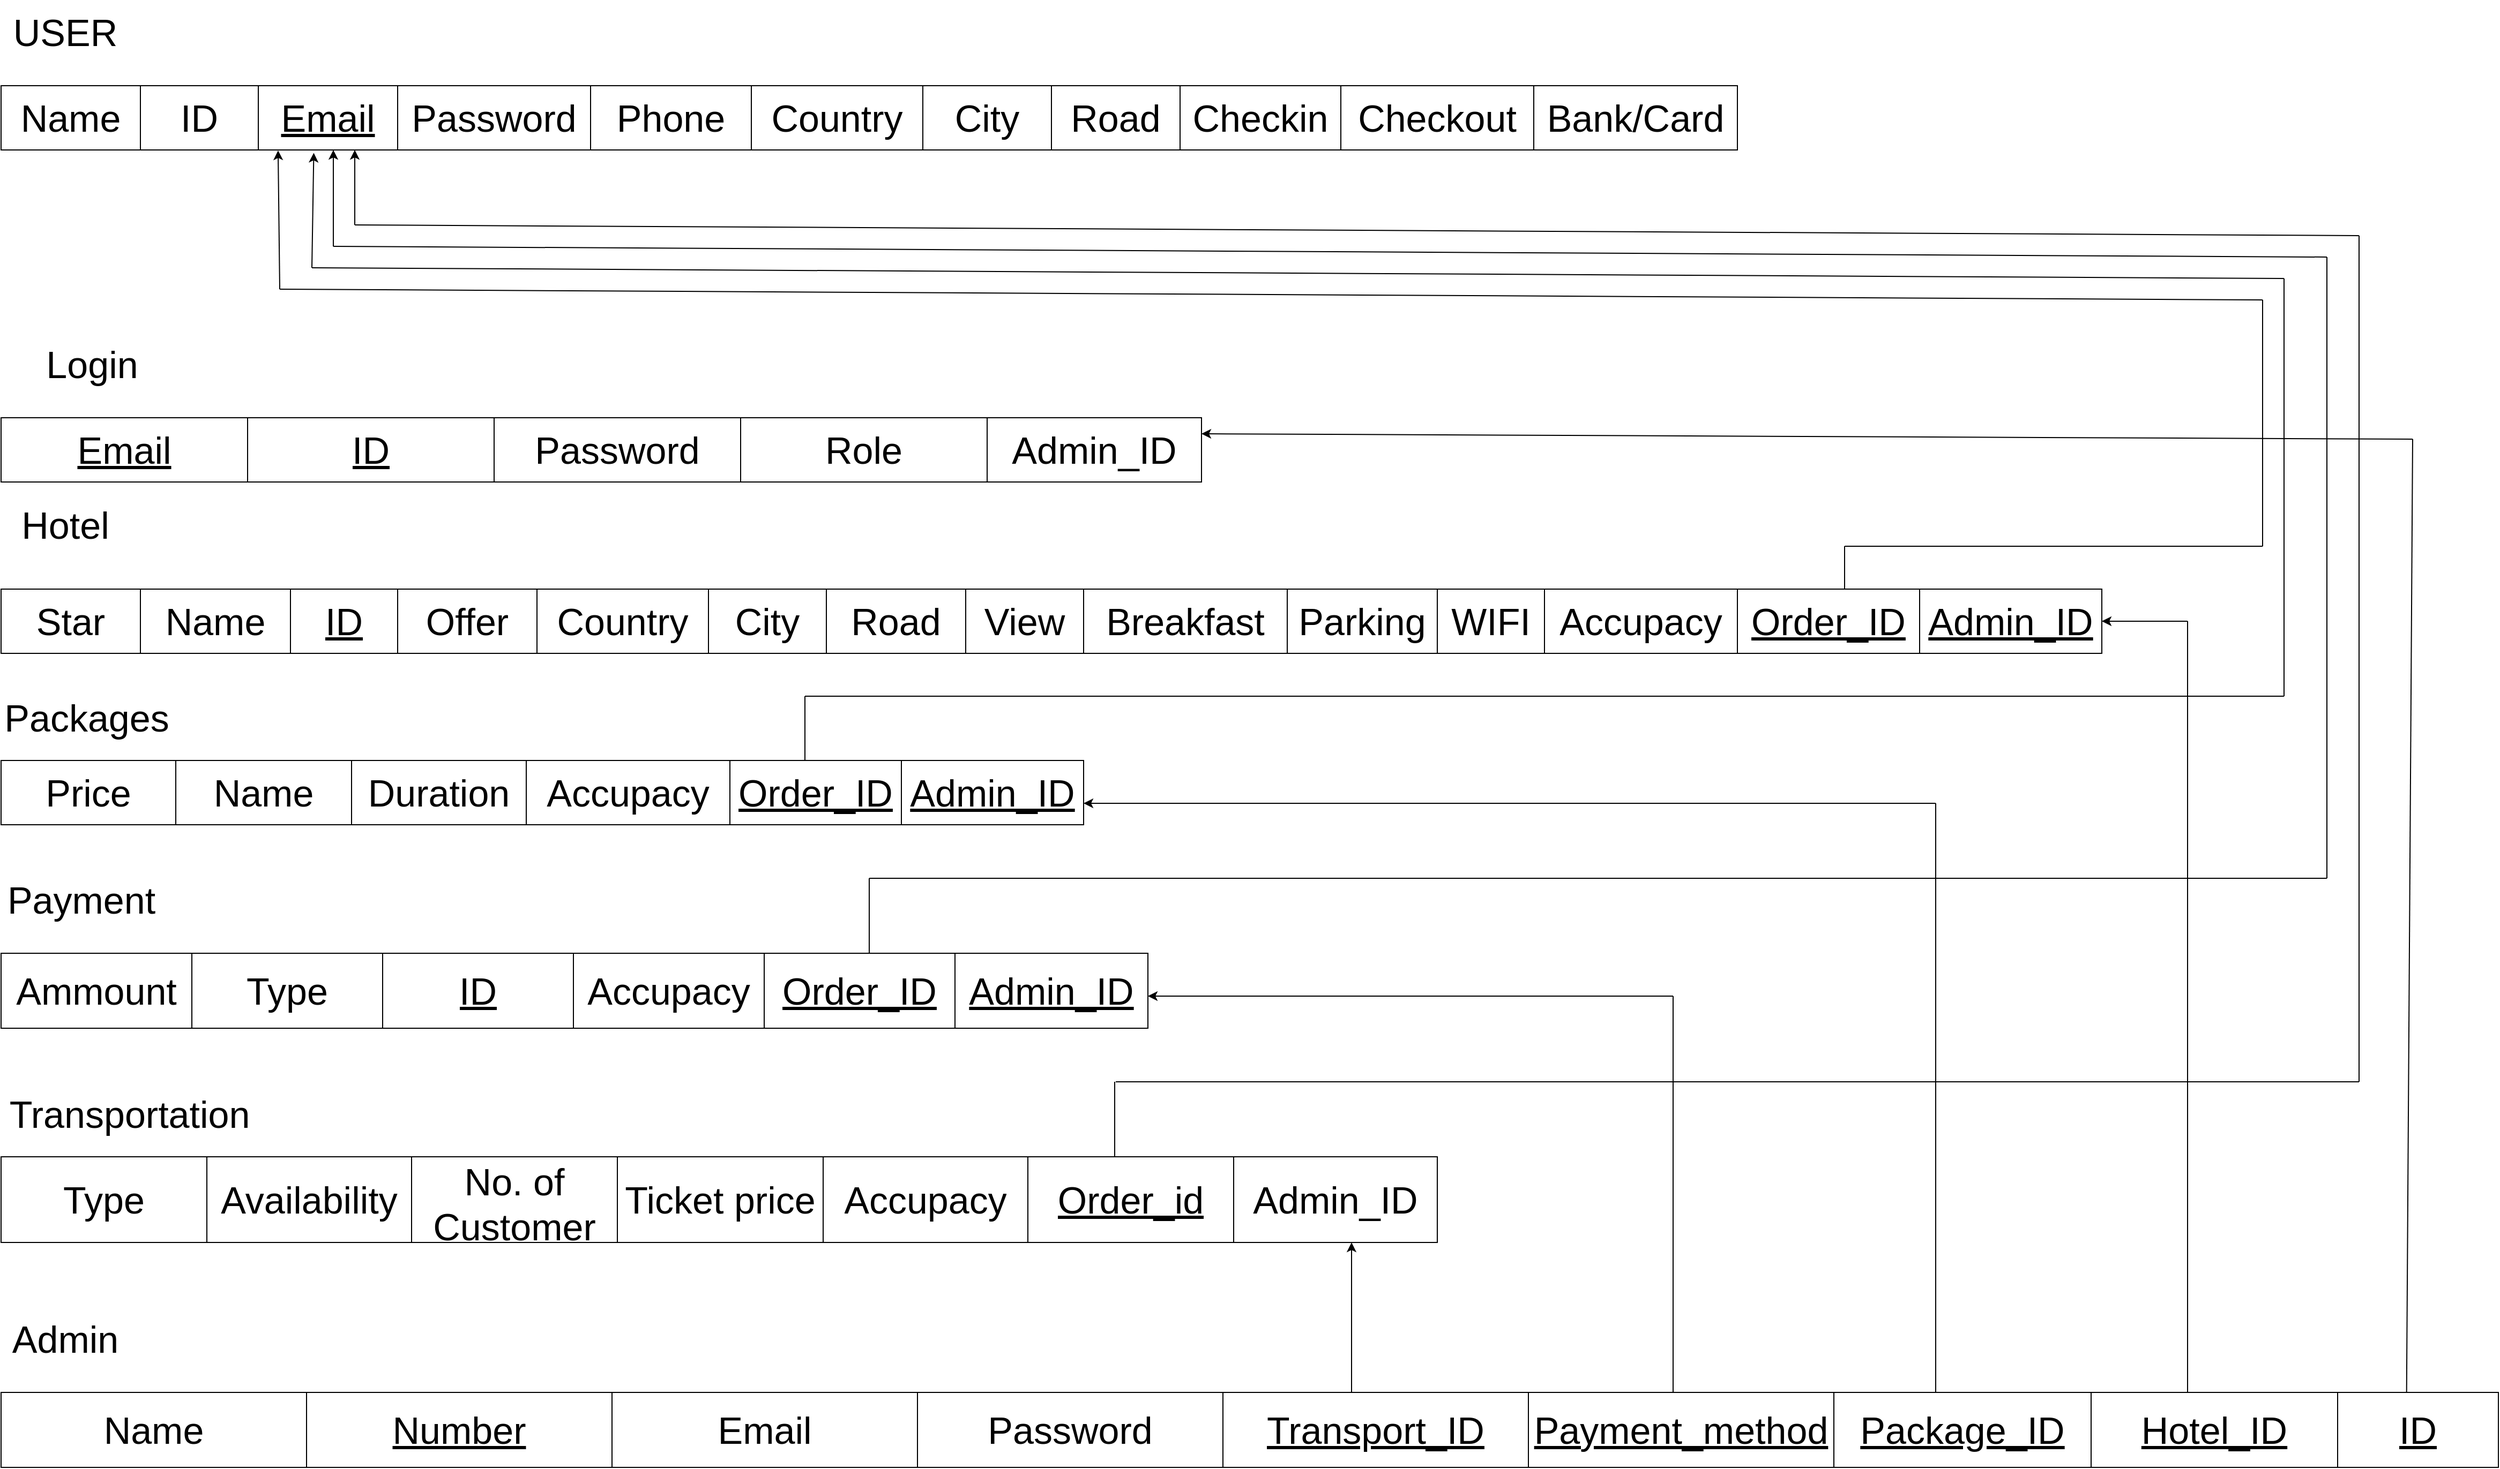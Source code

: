 <mxfile version="17.4.2" type="device"><diagram name="Page-1" id="97916047-d0de-89f5-080d-49f4d83e522f"><mxGraphModel dx="3104" dy="1526" grid="0" gridSize="10" guides="1" tooltips="1" connect="1" arrows="1" fold="1" page="1" pageScale="1.5" pageWidth="1654" pageHeight="1169" math="0" shadow="0"><root><mxCell id="0"/><mxCell id="1" parent="0"/><mxCell id="LnKYtrs2HRz7JlN1SOIU-56" value="&lt;font style=&quot;font-size: 35px&quot;&gt;Name&lt;/font&gt;" style="rounded=0;whiteSpace=wrap;html=1;" vertex="1" parent="1"><mxGeometry x="40" y="80" width="130" height="60" as="geometry"/></mxCell><mxCell id="LnKYtrs2HRz7JlN1SOIU-58" value="&lt;font style=&quot;font-size: 35px&quot;&gt;ID&lt;/font&gt;" style="rounded=0;whiteSpace=wrap;html=1;fontSize=35;" vertex="1" parent="1"><mxGeometry x="170" y="80" width="110" height="60" as="geometry"/></mxCell><mxCell id="LnKYtrs2HRz7JlN1SOIU-61" value="Password" style="rounded=0;whiteSpace=wrap;html=1;fontSize=35;" vertex="1" parent="1"><mxGeometry x="410" y="80" width="180" height="60" as="geometry"/></mxCell><mxCell id="LnKYtrs2HRz7JlN1SOIU-62" value="&lt;font style=&quot;font-size: 35px&quot;&gt;&lt;u&gt;Email&lt;/u&gt;&lt;/font&gt;" style="rounded=0;whiteSpace=wrap;html=1;fontSize=35;" vertex="1" parent="1"><mxGeometry x="280" y="80" width="130" height="60" as="geometry"/></mxCell><mxCell id="LnKYtrs2HRz7JlN1SOIU-63" value="Phone" style="rounded=0;whiteSpace=wrap;html=1;fontSize=35;" vertex="1" parent="1"><mxGeometry x="590" y="80" width="150" height="60" as="geometry"/></mxCell><mxCell id="LnKYtrs2HRz7JlN1SOIU-64" value="Bank/Card" style="rounded=0;whiteSpace=wrap;html=1;fontSize=35;" vertex="1" parent="1"><mxGeometry x="1470" y="80" width="190" height="60" as="geometry"/></mxCell><mxCell id="LnKYtrs2HRz7JlN1SOIU-66" value="City" style="rounded=0;whiteSpace=wrap;html=1;fontSize=35;" vertex="1" parent="1"><mxGeometry x="900" y="80" width="120" height="60" as="geometry"/></mxCell><mxCell id="LnKYtrs2HRz7JlN1SOIU-67" value="Country" style="rounded=0;whiteSpace=wrap;html=1;fontSize=35;" vertex="1" parent="1"><mxGeometry x="740" y="80" width="160" height="60" as="geometry"/></mxCell><mxCell id="LnKYtrs2HRz7JlN1SOIU-68" value="Checkout" style="rounded=0;whiteSpace=wrap;html=1;fontSize=35;" vertex="1" parent="1"><mxGeometry x="1290" y="80" width="180" height="60" as="geometry"/></mxCell><mxCell id="LnKYtrs2HRz7JlN1SOIU-69" value="USER" style="rounded=0;whiteSpace=wrap;html=1;fontSize=35;strokeColor=none;" vertex="1" parent="1"><mxGeometry x="40" width="120" height="60" as="geometry"/></mxCell><mxCell id="LnKYtrs2HRz7JlN1SOIU-70" value="Checkin" style="rounded=0;whiteSpace=wrap;html=1;fontSize=35;" vertex="1" parent="1"><mxGeometry x="1140" y="80" width="150" height="60" as="geometry"/></mxCell><mxCell id="LnKYtrs2HRz7JlN1SOIU-72" value="Road" style="rounded=0;whiteSpace=wrap;html=1;fontSize=35;" vertex="1" parent="1"><mxGeometry x="1020" y="80" width="120" height="60" as="geometry"/></mxCell><mxCell id="LnKYtrs2HRz7JlN1SOIU-78" value="Name" style="rounded=0;whiteSpace=wrap;html=1;fontSize=35;" vertex="1" parent="1"><mxGeometry x="170" y="550" width="140" height="60" as="geometry"/></mxCell><mxCell id="LnKYtrs2HRz7JlN1SOIU-79" value="Breakfast" style="rounded=0;whiteSpace=wrap;html=1;fontSize=35;" vertex="1" parent="1"><mxGeometry x="1050" y="550" width="190" height="60" as="geometry"/></mxCell><mxCell id="LnKYtrs2HRz7JlN1SOIU-80" value="View" style="rounded=0;whiteSpace=wrap;html=1;fontSize=35;" vertex="1" parent="1"><mxGeometry x="940" y="550" width="110" height="60" as="geometry"/></mxCell><mxCell id="LnKYtrs2HRz7JlN1SOIU-81" value="Road" style="rounded=0;whiteSpace=wrap;html=1;fontSize=35;" vertex="1" parent="1"><mxGeometry x="810" y="550" width="130" height="60" as="geometry"/></mxCell><mxCell id="LnKYtrs2HRz7JlN1SOIU-82" value="City" style="rounded=0;whiteSpace=wrap;html=1;fontSize=35;" vertex="1" parent="1"><mxGeometry x="700" y="550" width="110" height="60" as="geometry"/></mxCell><mxCell id="LnKYtrs2HRz7JlN1SOIU-83" value="Country" style="rounded=0;whiteSpace=wrap;html=1;fontSize=35;" vertex="1" parent="1"><mxGeometry x="540" y="550" width="160" height="60" as="geometry"/></mxCell><mxCell id="LnKYtrs2HRz7JlN1SOIU-84" value="Offer" style="rounded=0;whiteSpace=wrap;html=1;fontSize=35;rotation=0;" vertex="1" parent="1"><mxGeometry x="410" y="550" width="130" height="60" as="geometry"/></mxCell><mxCell id="LnKYtrs2HRz7JlN1SOIU-85" value="&lt;u&gt;ID&lt;/u&gt;" style="rounded=0;whiteSpace=wrap;html=1;fontSize=35;" vertex="1" parent="1"><mxGeometry x="310" y="550" width="100" height="60" as="geometry"/></mxCell><mxCell id="LnKYtrs2HRz7JlN1SOIU-86" value="Star" style="rounded=0;whiteSpace=wrap;html=1;fontSize=35;" vertex="1" parent="1"><mxGeometry x="40" y="550" width="130" height="60" as="geometry"/></mxCell><mxCell id="LnKYtrs2HRz7JlN1SOIU-88" value="Packages" style="rounded=0;whiteSpace=wrap;html=1;fontSize=35;strokeColor=none;" vertex="1" parent="1"><mxGeometry x="40" y="640" width="160" height="60" as="geometry"/></mxCell><mxCell id="LnKYtrs2HRz7JlN1SOIU-89" value="&lt;u&gt;Order_ID&lt;/u&gt;" style="rounded=0;whiteSpace=wrap;html=1;fontSize=35;" vertex="1" parent="1"><mxGeometry x="1660" y="550" width="170" height="60" as="geometry"/></mxCell><mxCell id="LnKYtrs2HRz7JlN1SOIU-90" value="Accupacy" style="rounded=0;whiteSpace=wrap;html=1;fontSize=35;" vertex="1" parent="1"><mxGeometry x="1480" y="550" width="180" height="60" as="geometry"/></mxCell><mxCell id="LnKYtrs2HRz7JlN1SOIU-91" value="Hotel" style="rounded=0;whiteSpace=wrap;html=1;fontSize=35;strokeColor=none;" vertex="1" parent="1"><mxGeometry x="40" y="460" width="120" height="60" as="geometry"/></mxCell><mxCell id="LnKYtrs2HRz7JlN1SOIU-92" value="Parking" style="rounded=0;whiteSpace=wrap;html=1;fontSize=35;" vertex="1" parent="1"><mxGeometry x="1240" y="550" width="140" height="60" as="geometry"/></mxCell><mxCell id="LnKYtrs2HRz7JlN1SOIU-93" value="WIFI" style="rounded=0;whiteSpace=wrap;html=1;fontSize=35;" vertex="1" parent="1"><mxGeometry x="1380" y="550" width="100" height="60" as="geometry"/></mxCell><mxCell id="LnKYtrs2HRz7JlN1SOIU-107" value="" style="shape=table;startSize=0;container=1;collapsible=0;childLayout=tableLayout;fontSize=35;" vertex="1" parent="1"><mxGeometry x="40" y="710" width="490" height="60" as="geometry"/></mxCell><mxCell id="LnKYtrs2HRz7JlN1SOIU-108" value="" style="shape=tableRow;horizontal=0;startSize=0;swimlaneHead=0;swimlaneBody=0;top=0;left=0;bottom=0;right=0;collapsible=0;dropTarget=0;fillColor=none;points=[[0,0.5],[1,0.5]];portConstraint=eastwest;fontSize=35;" vertex="1" parent="LnKYtrs2HRz7JlN1SOIU-107"><mxGeometry width="490" height="60" as="geometry"/></mxCell><mxCell id="LnKYtrs2HRz7JlN1SOIU-109" value="Price" style="shape=partialRectangle;html=1;whiteSpace=wrap;connectable=0;overflow=hidden;fillColor=none;top=0;left=0;bottom=0;right=0;pointerEvents=1;fontSize=35;" vertex="1" parent="LnKYtrs2HRz7JlN1SOIU-108"><mxGeometry width="163" height="60" as="geometry"><mxRectangle width="163" height="60" as="alternateBounds"/></mxGeometry></mxCell><mxCell id="LnKYtrs2HRz7JlN1SOIU-110" value="Name" style="shape=partialRectangle;html=1;whiteSpace=wrap;connectable=0;overflow=hidden;fillColor=none;top=0;left=0;bottom=0;right=0;pointerEvents=1;fontSize=35;" vertex="1" parent="LnKYtrs2HRz7JlN1SOIU-108"><mxGeometry x="163" width="164" height="60" as="geometry"><mxRectangle width="164" height="60" as="alternateBounds"/></mxGeometry></mxCell><mxCell id="LnKYtrs2HRz7JlN1SOIU-111" value="Duration" style="shape=partialRectangle;html=1;whiteSpace=wrap;connectable=0;overflow=hidden;fillColor=none;top=0;left=0;bottom=0;right=0;pointerEvents=1;fontSize=35;" vertex="1" parent="LnKYtrs2HRz7JlN1SOIU-108"><mxGeometry x="327" width="163" height="60" as="geometry"><mxRectangle width="163" height="60" as="alternateBounds"/></mxGeometry></mxCell><mxCell id="LnKYtrs2HRz7JlN1SOIU-112" value="&lt;u&gt;Order_ID&lt;/u&gt;" style="rounded=0;whiteSpace=wrap;html=1;fontSize=35;" vertex="1" parent="1"><mxGeometry x="720" y="710" width="160" height="60" as="geometry"/></mxCell><mxCell id="LnKYtrs2HRz7JlN1SOIU-113" value="Accupacy" style="rounded=0;whiteSpace=wrap;html=1;fontSize=35;" vertex="1" parent="1"><mxGeometry x="530" y="710" width="190" height="60" as="geometry"/></mxCell><mxCell id="LnKYtrs2HRz7JlN1SOIU-114" value="" style="shape=table;startSize=0;container=1;collapsible=0;childLayout=tableLayout;fontSize=35;" vertex="1" parent="1"><mxGeometry x="40" y="890" width="890" height="70" as="geometry"/></mxCell><mxCell id="LnKYtrs2HRz7JlN1SOIU-115" value="" style="shape=tableRow;horizontal=0;startSize=0;swimlaneHead=0;swimlaneBody=0;top=0;left=0;bottom=0;right=0;collapsible=0;dropTarget=0;fillColor=none;points=[[0,0.5],[1,0.5]];portConstraint=eastwest;fontSize=35;" vertex="1" parent="LnKYtrs2HRz7JlN1SOIU-114"><mxGeometry width="890" height="70" as="geometry"/></mxCell><mxCell id="LnKYtrs2HRz7JlN1SOIU-116" value="Ammount" style="shape=partialRectangle;html=1;whiteSpace=wrap;connectable=0;overflow=hidden;fillColor=none;top=0;left=0;bottom=0;right=0;pointerEvents=1;fontSize=35;" vertex="1" parent="LnKYtrs2HRz7JlN1SOIU-115"><mxGeometry width="178" height="70" as="geometry"><mxRectangle width="178" height="70" as="alternateBounds"/></mxGeometry></mxCell><mxCell id="LnKYtrs2HRz7JlN1SOIU-117" value="Type" style="shape=partialRectangle;html=1;whiteSpace=wrap;connectable=0;overflow=hidden;fillColor=none;top=0;left=0;bottom=0;right=0;pointerEvents=1;fontSize=35;" vertex="1" parent="LnKYtrs2HRz7JlN1SOIU-115"><mxGeometry x="178" width="178" height="70" as="geometry"><mxRectangle width="178" height="70" as="alternateBounds"/></mxGeometry></mxCell><mxCell id="LnKYtrs2HRz7JlN1SOIU-118" value="&lt;u&gt;ID&lt;/u&gt;" style="shape=partialRectangle;html=1;whiteSpace=wrap;connectable=0;overflow=hidden;fillColor=none;top=0;left=0;bottom=0;right=0;pointerEvents=1;fontSize=35;" vertex="1" parent="LnKYtrs2HRz7JlN1SOIU-115"><mxGeometry x="356" width="178" height="70" as="geometry"><mxRectangle width="178" height="70" as="alternateBounds"/></mxGeometry></mxCell><mxCell id="LnKYtrs2HRz7JlN1SOIU-119" value="Accupacy" style="shape=partialRectangle;html=1;whiteSpace=wrap;connectable=0;overflow=hidden;fillColor=none;top=0;left=0;bottom=0;right=0;pointerEvents=1;fontSize=35;" vertex="1" parent="LnKYtrs2HRz7JlN1SOIU-115"><mxGeometry x="534" width="178" height="70" as="geometry"><mxRectangle width="178" height="70" as="alternateBounds"/></mxGeometry></mxCell><mxCell id="LnKYtrs2HRz7JlN1SOIU-120" value="&lt;u&gt;Order_ID&lt;/u&gt;" style="shape=partialRectangle;html=1;whiteSpace=wrap;connectable=0;overflow=hidden;fillColor=none;top=0;left=0;bottom=0;right=0;pointerEvents=1;fontSize=35;" vertex="1" parent="LnKYtrs2HRz7JlN1SOIU-115"><mxGeometry x="712" width="178" height="70" as="geometry"><mxRectangle width="178" height="70" as="alternateBounds"/></mxGeometry></mxCell><mxCell id="LnKYtrs2HRz7JlN1SOIU-121" value="Payment" style="rounded=0;whiteSpace=wrap;html=1;fontSize=35;strokeColor=none;" vertex="1" parent="1"><mxGeometry x="40" y="810" width="150" height="60" as="geometry"/></mxCell><mxCell id="LnKYtrs2HRz7JlN1SOIU-122" value="" style="shape=table;startSize=0;container=1;collapsible=0;childLayout=tableLayout;fontSize=35;" vertex="1" parent="1"><mxGeometry x="40" y="1080" width="1150" height="80" as="geometry"/></mxCell><mxCell id="LnKYtrs2HRz7JlN1SOIU-123" value="" style="shape=tableRow;horizontal=0;startSize=0;swimlaneHead=0;swimlaneBody=0;top=0;left=0;bottom=0;right=0;collapsible=0;dropTarget=0;fillColor=none;points=[[0,0.5],[1,0.5]];portConstraint=eastwest;fontSize=35;" vertex="1" parent="LnKYtrs2HRz7JlN1SOIU-122"><mxGeometry width="1150" height="80" as="geometry"/></mxCell><mxCell id="LnKYtrs2HRz7JlN1SOIU-124" value="Type" style="shape=partialRectangle;html=1;whiteSpace=wrap;connectable=0;overflow=hidden;fillColor=none;top=0;left=0;bottom=0;right=0;pointerEvents=1;fontSize=35;" vertex="1" parent="LnKYtrs2HRz7JlN1SOIU-123"><mxGeometry width="192" height="80" as="geometry"><mxRectangle width="192" height="80" as="alternateBounds"/></mxGeometry></mxCell><mxCell id="LnKYtrs2HRz7JlN1SOIU-125" value="Availability" style="shape=partialRectangle;html=1;whiteSpace=wrap;connectable=0;overflow=hidden;fillColor=none;top=0;left=0;bottom=0;right=0;pointerEvents=1;fontSize=35;" vertex="1" parent="LnKYtrs2HRz7JlN1SOIU-123"><mxGeometry x="192" width="191" height="80" as="geometry"><mxRectangle width="191" height="80" as="alternateBounds"/></mxGeometry></mxCell><mxCell id="LnKYtrs2HRz7JlN1SOIU-126" value="No. of Customer" style="shape=partialRectangle;html=1;whiteSpace=wrap;connectable=0;overflow=hidden;fillColor=none;top=0;left=0;bottom=0;right=0;pointerEvents=1;fontSize=35;" vertex="1" parent="LnKYtrs2HRz7JlN1SOIU-123"><mxGeometry x="383" width="192" height="80" as="geometry"><mxRectangle width="192" height="80" as="alternateBounds"/></mxGeometry></mxCell><mxCell id="LnKYtrs2HRz7JlN1SOIU-127" value="Ticket price" style="shape=partialRectangle;html=1;whiteSpace=wrap;connectable=0;overflow=hidden;fillColor=none;top=0;left=0;bottom=0;right=0;pointerEvents=1;fontSize=35;" vertex="1" parent="LnKYtrs2HRz7JlN1SOIU-123"><mxGeometry x="575" width="192" height="80" as="geometry"><mxRectangle width="192" height="80" as="alternateBounds"/></mxGeometry></mxCell><mxCell id="LnKYtrs2HRz7JlN1SOIU-128" value="Accupacy" style="shape=partialRectangle;html=1;whiteSpace=wrap;connectable=0;overflow=hidden;fillColor=none;top=0;left=0;bottom=0;right=0;pointerEvents=1;fontSize=35;" vertex="1" parent="LnKYtrs2HRz7JlN1SOIU-123"><mxGeometry x="767" width="191" height="80" as="geometry"><mxRectangle width="191" height="80" as="alternateBounds"/></mxGeometry></mxCell><mxCell id="LnKYtrs2HRz7JlN1SOIU-129" value="&lt;u&gt;Order_id&lt;/u&gt;" style="shape=partialRectangle;html=1;whiteSpace=wrap;connectable=0;overflow=hidden;fillColor=none;top=0;left=0;bottom=0;right=0;pointerEvents=1;fontSize=35;" vertex="1" parent="LnKYtrs2HRz7JlN1SOIU-123"><mxGeometry x="958" width="192" height="80" as="geometry"><mxRectangle width="192" height="80" as="alternateBounds"/></mxGeometry></mxCell><mxCell id="LnKYtrs2HRz7JlN1SOIU-130" value="Transportation" style="rounded=0;whiteSpace=wrap;html=1;fontSize=35;strokeColor=none;" vertex="1" parent="1"><mxGeometry x="40" y="1010" width="240" height="60" as="geometry"/></mxCell><mxCell id="LnKYtrs2HRz7JlN1SOIU-131" value="" style="shape=table;startSize=0;container=1;collapsible=0;childLayout=tableLayout;fontSize=35;" vertex="1" parent="1"><mxGeometry x="40" y="1300" width="1710" height="70" as="geometry"/></mxCell><mxCell id="LnKYtrs2HRz7JlN1SOIU-132" value="" style="shape=tableRow;horizontal=0;startSize=0;swimlaneHead=0;swimlaneBody=0;top=0;left=0;bottom=0;right=0;collapsible=0;dropTarget=0;fillColor=none;points=[[0,0.5],[1,0.5]];portConstraint=eastwest;fontSize=35;" vertex="1" parent="LnKYtrs2HRz7JlN1SOIU-131"><mxGeometry width="1710" height="70" as="geometry"/></mxCell><mxCell id="LnKYtrs2HRz7JlN1SOIU-133" value="Name" style="shape=partialRectangle;html=1;whiteSpace=wrap;connectable=0;overflow=hidden;fillColor=none;top=0;left=0;bottom=0;right=0;pointerEvents=1;fontSize=35;" vertex="1" parent="LnKYtrs2HRz7JlN1SOIU-132"><mxGeometry width="285" height="70" as="geometry"><mxRectangle width="285" height="70" as="alternateBounds"/></mxGeometry></mxCell><mxCell id="LnKYtrs2HRz7JlN1SOIU-134" value="&lt;u&gt;Number&lt;/u&gt;" style="shape=partialRectangle;html=1;whiteSpace=wrap;connectable=0;overflow=hidden;fillColor=none;top=0;left=0;bottom=0;right=0;pointerEvents=1;fontSize=35;" vertex="1" parent="LnKYtrs2HRz7JlN1SOIU-132"><mxGeometry x="285" width="285" height="70" as="geometry"><mxRectangle width="285" height="70" as="alternateBounds"/></mxGeometry></mxCell><mxCell id="LnKYtrs2HRz7JlN1SOIU-135" value="Email" style="shape=partialRectangle;html=1;whiteSpace=wrap;connectable=0;overflow=hidden;fillColor=none;top=0;left=0;bottom=0;right=0;pointerEvents=1;fontSize=35;" vertex="1" parent="LnKYtrs2HRz7JlN1SOIU-132"><mxGeometry x="570" width="285" height="70" as="geometry"><mxRectangle width="285" height="70" as="alternateBounds"/></mxGeometry></mxCell><mxCell id="LnKYtrs2HRz7JlN1SOIU-136" value="Password" style="shape=partialRectangle;html=1;whiteSpace=wrap;connectable=0;overflow=hidden;fillColor=none;top=0;left=0;bottom=0;right=0;pointerEvents=1;fontSize=35;" vertex="1" parent="LnKYtrs2HRz7JlN1SOIU-132"><mxGeometry x="855" width="285" height="70" as="geometry"><mxRectangle width="285" height="70" as="alternateBounds"/></mxGeometry></mxCell><mxCell id="LnKYtrs2HRz7JlN1SOIU-137" value="&lt;u&gt;Transport_ID&lt;/u&gt;" style="shape=partialRectangle;html=1;whiteSpace=wrap;connectable=0;overflow=hidden;fillColor=none;top=0;left=0;bottom=0;right=0;pointerEvents=1;fontSize=35;" vertex="1" parent="LnKYtrs2HRz7JlN1SOIU-132"><mxGeometry x="1140" width="285" height="70" as="geometry"><mxRectangle width="285" height="70" as="alternateBounds"/></mxGeometry></mxCell><mxCell id="LnKYtrs2HRz7JlN1SOIU-138" value="&lt;u&gt;Payment_method&lt;/u&gt;" style="shape=partialRectangle;html=1;whiteSpace=wrap;connectable=0;overflow=hidden;fillColor=none;top=0;left=0;bottom=0;right=0;pointerEvents=1;fontSize=35;" vertex="1" parent="LnKYtrs2HRz7JlN1SOIU-132"><mxGeometry x="1425" width="285" height="70" as="geometry"><mxRectangle width="285" height="70" as="alternateBounds"/></mxGeometry></mxCell><mxCell id="LnKYtrs2HRz7JlN1SOIU-139" value="Admin" style="rounded=0;whiteSpace=wrap;html=1;fontSize=35;strokeColor=none;" vertex="1" parent="1"><mxGeometry x="40" y="1220" width="120" height="60" as="geometry"/></mxCell><mxCell id="LnKYtrs2HRz7JlN1SOIU-158" value="" style="endArrow=none;html=1;rounded=1;sketch=0;curved=0;" edge="1" parent="1"><mxGeometry width="50" height="50" relative="1" as="geometry"><mxPoint x="1079" y="1080" as="sourcePoint"/><mxPoint x="1079" y="1010" as="targetPoint"/></mxGeometry></mxCell><mxCell id="LnKYtrs2HRz7JlN1SOIU-159" value="" style="endArrow=none;html=1;rounded=1;sketch=0;curved=0;" edge="1" parent="1"><mxGeometry width="50" height="50" relative="1" as="geometry"><mxPoint x="370" y="210" as="sourcePoint"/><mxPoint x="2240" y="220" as="targetPoint"/></mxGeometry></mxCell><mxCell id="LnKYtrs2HRz7JlN1SOIU-160" value="" style="endArrow=none;html=1;rounded=1;sketch=0;curved=0;" edge="1" parent="1"><mxGeometry width="50" height="50" relative="1" as="geometry"><mxPoint x="2240" y="1010" as="sourcePoint"/><mxPoint x="2240" y="220" as="targetPoint"/></mxGeometry></mxCell><mxCell id="LnKYtrs2HRz7JlN1SOIU-161" value="" style="endArrow=none;html=1;rounded=1;sketch=0;curved=0;" edge="1" parent="1"><mxGeometry width="50" height="50" relative="1" as="geometry"><mxPoint x="1080" y="1010" as="sourcePoint"/><mxPoint x="2240" y="1010" as="targetPoint"/></mxGeometry></mxCell><mxCell id="LnKYtrs2HRz7JlN1SOIU-162" value="" style="endArrow=none;html=1;rounded=1;sketch=0;curved=0;" edge="1" parent="1"><mxGeometry width="50" height="50" relative="1" as="geometry"><mxPoint x="850" y="890" as="sourcePoint"/><mxPoint x="850" y="820" as="targetPoint"/></mxGeometry></mxCell><mxCell id="LnKYtrs2HRz7JlN1SOIU-164" value="" style="endArrow=classic;html=1;rounded=1;sketch=0;curved=0;" edge="1" parent="1"><mxGeometry width="50" height="50" relative="1" as="geometry"><mxPoint x="370" y="210" as="sourcePoint"/><mxPoint x="370" y="140" as="targetPoint"/></mxGeometry></mxCell><mxCell id="LnKYtrs2HRz7JlN1SOIU-165" value="" style="endArrow=none;html=1;rounded=1;sketch=0;curved=0;" edge="1" parent="1"><mxGeometry width="50" height="50" relative="1" as="geometry"><mxPoint x="350" y="230" as="sourcePoint"/><mxPoint x="2210" y="240" as="targetPoint"/></mxGeometry></mxCell><mxCell id="LnKYtrs2HRz7JlN1SOIU-166" value="" style="endArrow=none;html=1;rounded=1;sketch=0;curved=0;" edge="1" parent="1"><mxGeometry width="50" height="50" relative="1" as="geometry"><mxPoint x="2210" y="820" as="sourcePoint"/><mxPoint x="2210" y="240" as="targetPoint"/></mxGeometry></mxCell><mxCell id="LnKYtrs2HRz7JlN1SOIU-167" value="" style="endArrow=none;html=1;rounded=1;sketch=0;curved=0;" edge="1" parent="1"><mxGeometry width="50" height="50" relative="1" as="geometry"><mxPoint x="850" y="820" as="sourcePoint"/><mxPoint x="2210" y="820" as="targetPoint"/></mxGeometry></mxCell><mxCell id="LnKYtrs2HRz7JlN1SOIU-170" value="" style="endArrow=none;html=1;rounded=1;sketch=0;curved=0;" edge="1" parent="1"><mxGeometry width="50" height="50" relative="1" as="geometry"><mxPoint x="790" y="710" as="sourcePoint"/><mxPoint x="790" y="650" as="targetPoint"/></mxGeometry></mxCell><mxCell id="LnKYtrs2HRz7JlN1SOIU-171" value="" style="endArrow=none;html=1;rounded=1;sketch=0;curved=0;" edge="1" parent="1"><mxGeometry width="50" height="50" relative="1" as="geometry"><mxPoint x="790" y="650" as="sourcePoint"/><mxPoint x="2170" y="650" as="targetPoint"/></mxGeometry></mxCell><mxCell id="LnKYtrs2HRz7JlN1SOIU-172" value="" style="endArrow=none;html=1;rounded=1;sketch=0;curved=0;" edge="1" parent="1"><mxGeometry width="50" height="50" relative="1" as="geometry"><mxPoint x="2170" y="650" as="sourcePoint"/><mxPoint x="2170" y="260" as="targetPoint"/></mxGeometry></mxCell><mxCell id="LnKYtrs2HRz7JlN1SOIU-173" value="" style="endArrow=none;html=1;rounded=1;sketch=0;curved=0;" edge="1" parent="1"><mxGeometry width="50" height="50" relative="1" as="geometry"><mxPoint x="330" y="250" as="sourcePoint"/><mxPoint x="2170" y="260" as="targetPoint"/></mxGeometry></mxCell><mxCell id="LnKYtrs2HRz7JlN1SOIU-177" value="" style="endArrow=classic;html=1;rounded=1;sketch=0;curved=0;" edge="1" parent="1"><mxGeometry width="50" height="50" relative="1" as="geometry"><mxPoint x="350" y="230" as="sourcePoint"/><mxPoint x="350" y="140" as="targetPoint"/></mxGeometry></mxCell><mxCell id="LnKYtrs2HRz7JlN1SOIU-178" value="" style="endArrow=classic;html=1;rounded=1;sketch=0;curved=0;entryX=0.398;entryY=1.045;entryDx=0;entryDy=0;entryPerimeter=0;" edge="1" parent="1" target="LnKYtrs2HRz7JlN1SOIU-62"><mxGeometry width="50" height="50" relative="1" as="geometry"><mxPoint x="330" y="250" as="sourcePoint"/><mxPoint x="330" y="160" as="targetPoint"/></mxGeometry></mxCell><mxCell id="LnKYtrs2HRz7JlN1SOIU-179" value="" style="endArrow=none;html=1;rounded=1;sketch=0;curved=0;" edge="1" parent="1"><mxGeometry width="50" height="50" relative="1" as="geometry"><mxPoint x="1760" y="550" as="sourcePoint"/><mxPoint x="1760" y="510" as="targetPoint"/></mxGeometry></mxCell><mxCell id="LnKYtrs2HRz7JlN1SOIU-180" value="" style="endArrow=none;html=1;rounded=1;sketch=0;curved=0;" edge="1" parent="1"><mxGeometry width="50" height="50" relative="1" as="geometry"><mxPoint x="1760" y="510" as="sourcePoint"/><mxPoint x="2150" y="510" as="targetPoint"/></mxGeometry></mxCell><mxCell id="LnKYtrs2HRz7JlN1SOIU-181" value="" style="endArrow=none;html=1;rounded=1;sketch=0;curved=0;" edge="1" parent="1"><mxGeometry width="50" height="50" relative="1" as="geometry"><mxPoint x="2150" y="510" as="sourcePoint"/><mxPoint x="2150" y="280" as="targetPoint"/></mxGeometry></mxCell><mxCell id="LnKYtrs2HRz7JlN1SOIU-182" value="" style="endArrow=none;html=1;rounded=1;sketch=0;curved=0;" edge="1" parent="1"><mxGeometry width="50" height="50" relative="1" as="geometry"><mxPoint x="300" y="270" as="sourcePoint"/><mxPoint x="2150" y="280" as="targetPoint"/></mxGeometry></mxCell><mxCell id="LnKYtrs2HRz7JlN1SOIU-183" value="" style="endArrow=classic;html=1;rounded=1;sketch=0;curved=0;entryX=0.142;entryY=1.008;entryDx=0;entryDy=0;entryPerimeter=0;" edge="1" parent="1" target="LnKYtrs2HRz7JlN1SOIU-62"><mxGeometry width="50" height="50" relative="1" as="geometry"><mxPoint x="300" y="270" as="sourcePoint"/><mxPoint x="300" y="170" as="targetPoint"/></mxGeometry></mxCell><mxCell id="LnKYtrs2HRz7JlN1SOIU-188" value="" style="shape=table;startSize=0;container=1;collapsible=0;childLayout=tableLayout;rounded=0;sketch=0;" vertex="1" parent="1"><mxGeometry x="40" y="390" width="920" height="60" as="geometry"/></mxCell><mxCell id="LnKYtrs2HRz7JlN1SOIU-189" value="" style="shape=tableRow;horizontal=0;startSize=0;swimlaneHead=0;swimlaneBody=0;top=0;left=0;bottom=0;right=0;collapsible=0;dropTarget=0;fillColor=none;points=[[0,0.5],[1,0.5]];portConstraint=eastwest;rounded=0;sketch=0;" vertex="1" parent="LnKYtrs2HRz7JlN1SOIU-188"><mxGeometry width="920" height="60" as="geometry"/></mxCell><mxCell id="LnKYtrs2HRz7JlN1SOIU-190" value="&lt;font style=&quot;font-size: 35px&quot;&gt;&lt;u&gt;Email&lt;/u&gt;&lt;/font&gt;" style="shape=partialRectangle;html=1;whiteSpace=wrap;connectable=0;overflow=hidden;fillColor=none;top=0;left=0;bottom=0;right=0;pointerEvents=1;rounded=0;sketch=0;" vertex="1" parent="LnKYtrs2HRz7JlN1SOIU-189"><mxGeometry width="230" height="60" as="geometry"><mxRectangle width="230" height="60" as="alternateBounds"/></mxGeometry></mxCell><mxCell id="LnKYtrs2HRz7JlN1SOIU-191" value="&lt;font style=&quot;font-size: 35px&quot;&gt;&lt;u&gt;ID&lt;/u&gt;&lt;/font&gt;" style="shape=partialRectangle;html=1;whiteSpace=wrap;connectable=0;overflow=hidden;fillColor=none;top=0;left=0;bottom=0;right=0;pointerEvents=1;rounded=0;sketch=0;" vertex="1" parent="LnKYtrs2HRz7JlN1SOIU-189"><mxGeometry x="230" width="230" height="60" as="geometry"><mxRectangle width="230" height="60" as="alternateBounds"/></mxGeometry></mxCell><mxCell id="LnKYtrs2HRz7JlN1SOIU-192" value="&lt;font style=&quot;font-size: 35px&quot;&gt;Password&lt;/font&gt;" style="shape=partialRectangle;html=1;whiteSpace=wrap;connectable=0;overflow=hidden;fillColor=none;top=0;left=0;bottom=0;right=0;pointerEvents=1;rounded=0;sketch=0;" vertex="1" parent="LnKYtrs2HRz7JlN1SOIU-189"><mxGeometry x="460" width="230" height="60" as="geometry"><mxRectangle width="230" height="60" as="alternateBounds"/></mxGeometry></mxCell><mxCell id="LnKYtrs2HRz7JlN1SOIU-193" value="&lt;font style=&quot;font-size: 35px&quot;&gt;Role&lt;/font&gt;" style="shape=partialRectangle;html=1;whiteSpace=wrap;connectable=0;overflow=hidden;fillColor=none;top=0;left=0;bottom=0;right=0;pointerEvents=1;rounded=0;sketch=0;" vertex="1" parent="LnKYtrs2HRz7JlN1SOIU-189"><mxGeometry x="690" width="230" height="60" as="geometry"><mxRectangle width="230" height="60" as="alternateBounds"/></mxGeometry></mxCell><mxCell id="LnKYtrs2HRz7JlN1SOIU-194" value="Admin_ID" style="rounded=0;whiteSpace=wrap;html=1;sketch=0;fontSize=35;" vertex="1" parent="1"><mxGeometry x="960" y="390" width="200" height="60" as="geometry"/></mxCell><mxCell id="LnKYtrs2HRz7JlN1SOIU-195" value="&lt;span&gt;&lt;u&gt;Admin_ID&lt;/u&gt;&lt;/span&gt;" style="rounded=0;whiteSpace=wrap;html=1;sketch=0;fontSize=35;" vertex="1" parent="1"><mxGeometry x="1830" y="550" width="170" height="60" as="geometry"/></mxCell><mxCell id="LnKYtrs2HRz7JlN1SOIU-198" value="&lt;span&gt;&lt;u&gt;Admin_ID&lt;/u&gt;&lt;/span&gt;" style="rounded=0;whiteSpace=wrap;html=1;sketch=0;fontSize=35;" vertex="1" parent="1"><mxGeometry x="880" y="710" width="170" height="60" as="geometry"/></mxCell><mxCell id="LnKYtrs2HRz7JlN1SOIU-199" value="&lt;span&gt;&lt;u&gt;Admin_ID&lt;/u&gt;&lt;/span&gt;" style="rounded=0;whiteSpace=wrap;html=1;sketch=0;fontSize=35;" vertex="1" parent="1"><mxGeometry x="930" y="890" width="180" height="70" as="geometry"/></mxCell><mxCell id="LnKYtrs2HRz7JlN1SOIU-200" value="&lt;span&gt;Admin_ID&lt;/span&gt;" style="rounded=0;whiteSpace=wrap;html=1;sketch=0;fontSize=35;" vertex="1" parent="1"><mxGeometry x="1190" y="1080" width="190" height="80" as="geometry"/></mxCell><mxCell id="LnKYtrs2HRz7JlN1SOIU-201" value="Login" style="rounded=0;whiteSpace=wrap;html=1;sketch=0;fontSize=35;strokeColor=none;" vertex="1" parent="1"><mxGeometry x="40" y="310" width="170" height="60" as="geometry"/></mxCell><mxCell id="LnKYtrs2HRz7JlN1SOIU-202" value="&lt;u&gt;Package_ID&lt;/u&gt;" style="rounded=0;whiteSpace=wrap;html=1;sketch=0;fontSize=35;" vertex="1" parent="1"><mxGeometry x="1750" y="1300" width="240" height="70" as="geometry"/></mxCell><mxCell id="LnKYtrs2HRz7JlN1SOIU-203" value="&lt;u&gt;Hotel_ID&lt;/u&gt;" style="rounded=0;whiteSpace=wrap;html=1;sketch=0;fontSize=35;" vertex="1" parent="1"><mxGeometry x="1990" y="1300" width="230" height="70" as="geometry"/></mxCell><mxCell id="LnKYtrs2HRz7JlN1SOIU-205" value="&lt;span&gt;&lt;u&gt;ID&lt;/u&gt;&lt;/span&gt;" style="rounded=0;whiteSpace=wrap;html=1;sketch=0;fontSize=35;" vertex="1" parent="1"><mxGeometry x="2220" y="1300" width="150" height="70" as="geometry"/></mxCell><mxCell id="LnKYtrs2HRz7JlN1SOIU-209" value="" style="endArrow=none;html=1;rounded=1;sketch=0;fontSize=35;curved=0;exitX=0.429;exitY=0;exitDx=0;exitDy=0;exitPerimeter=0;" edge="1" parent="1" source="LnKYtrs2HRz7JlN1SOIU-205"><mxGeometry width="50" height="50" relative="1" as="geometry"><mxPoint x="2290" y="1290" as="sourcePoint"/><mxPoint x="2290" y="410" as="targetPoint"/></mxGeometry></mxCell><mxCell id="LnKYtrs2HRz7JlN1SOIU-210" value="" style="endArrow=classic;html=1;rounded=1;sketch=0;fontSize=35;curved=0;entryX=1;entryY=0.25;entryDx=0;entryDy=0;" edge="1" parent="1" target="LnKYtrs2HRz7JlN1SOIU-194"><mxGeometry width="50" height="50" relative="1" as="geometry"><mxPoint x="2290" y="410" as="sourcePoint"/><mxPoint x="2150" y="360" as="targetPoint"/></mxGeometry></mxCell><mxCell id="LnKYtrs2HRz7JlN1SOIU-212" value="" style="endArrow=classic;html=1;rounded=1;sketch=0;fontSize=35;curved=0;" edge="1" parent="1"><mxGeometry width="50" height="50" relative="1" as="geometry"><mxPoint x="1300" y="1300" as="sourcePoint"/><mxPoint x="1300" y="1160" as="targetPoint"/></mxGeometry></mxCell><mxCell id="LnKYtrs2HRz7JlN1SOIU-213" value="" style="endArrow=none;html=1;rounded=1;sketch=0;fontSize=35;curved=0;" edge="1" parent="1"><mxGeometry width="50" height="50" relative="1" as="geometry"><mxPoint x="1600" y="1300" as="sourcePoint"/><mxPoint x="1600" y="930" as="targetPoint"/></mxGeometry></mxCell><mxCell id="LnKYtrs2HRz7JlN1SOIU-214" value="" style="endArrow=classic;html=1;rounded=1;sketch=0;fontSize=35;curved=0;" edge="1" parent="1"><mxGeometry width="50" height="50" relative="1" as="geometry"><mxPoint x="1600" y="930" as="sourcePoint"/><mxPoint x="1110" y="930" as="targetPoint"/></mxGeometry></mxCell><mxCell id="LnKYtrs2HRz7JlN1SOIU-215" value="" style="endArrow=none;html=1;rounded=1;sketch=0;fontSize=35;curved=0;" edge="1" parent="1"><mxGeometry width="50" height="50" relative="1" as="geometry"><mxPoint x="1845" y="1300" as="sourcePoint"/><mxPoint x="1845" y="750" as="targetPoint"/></mxGeometry></mxCell><mxCell id="LnKYtrs2HRz7JlN1SOIU-217" value="" style="endArrow=classic;html=1;rounded=1;sketch=0;fontSize=35;curved=0;" edge="1" parent="1"><mxGeometry width="50" height="50" relative="1" as="geometry"><mxPoint x="1845" y="750" as="sourcePoint"/><mxPoint x="1050" y="750" as="targetPoint"/></mxGeometry></mxCell><mxCell id="LnKYtrs2HRz7JlN1SOIU-218" value="" style="endArrow=none;html=1;rounded=1;sketch=0;fontSize=35;curved=0;" edge="1" parent="1"><mxGeometry width="50" height="50" relative="1" as="geometry"><mxPoint x="2080" y="1300" as="sourcePoint"/><mxPoint x="2080" y="580" as="targetPoint"/></mxGeometry></mxCell><mxCell id="LnKYtrs2HRz7JlN1SOIU-219" value="" style="endArrow=classic;html=1;rounded=1;sketch=0;fontSize=35;curved=0;entryX=1;entryY=0.5;entryDx=0;entryDy=0;" edge="1" parent="1" target="LnKYtrs2HRz7JlN1SOIU-195"><mxGeometry width="50" height="50" relative="1" as="geometry"><mxPoint x="2080" y="580" as="sourcePoint"/><mxPoint x="2130" y="530" as="targetPoint"/></mxGeometry></mxCell></root></mxGraphModel></diagram></mxfile>